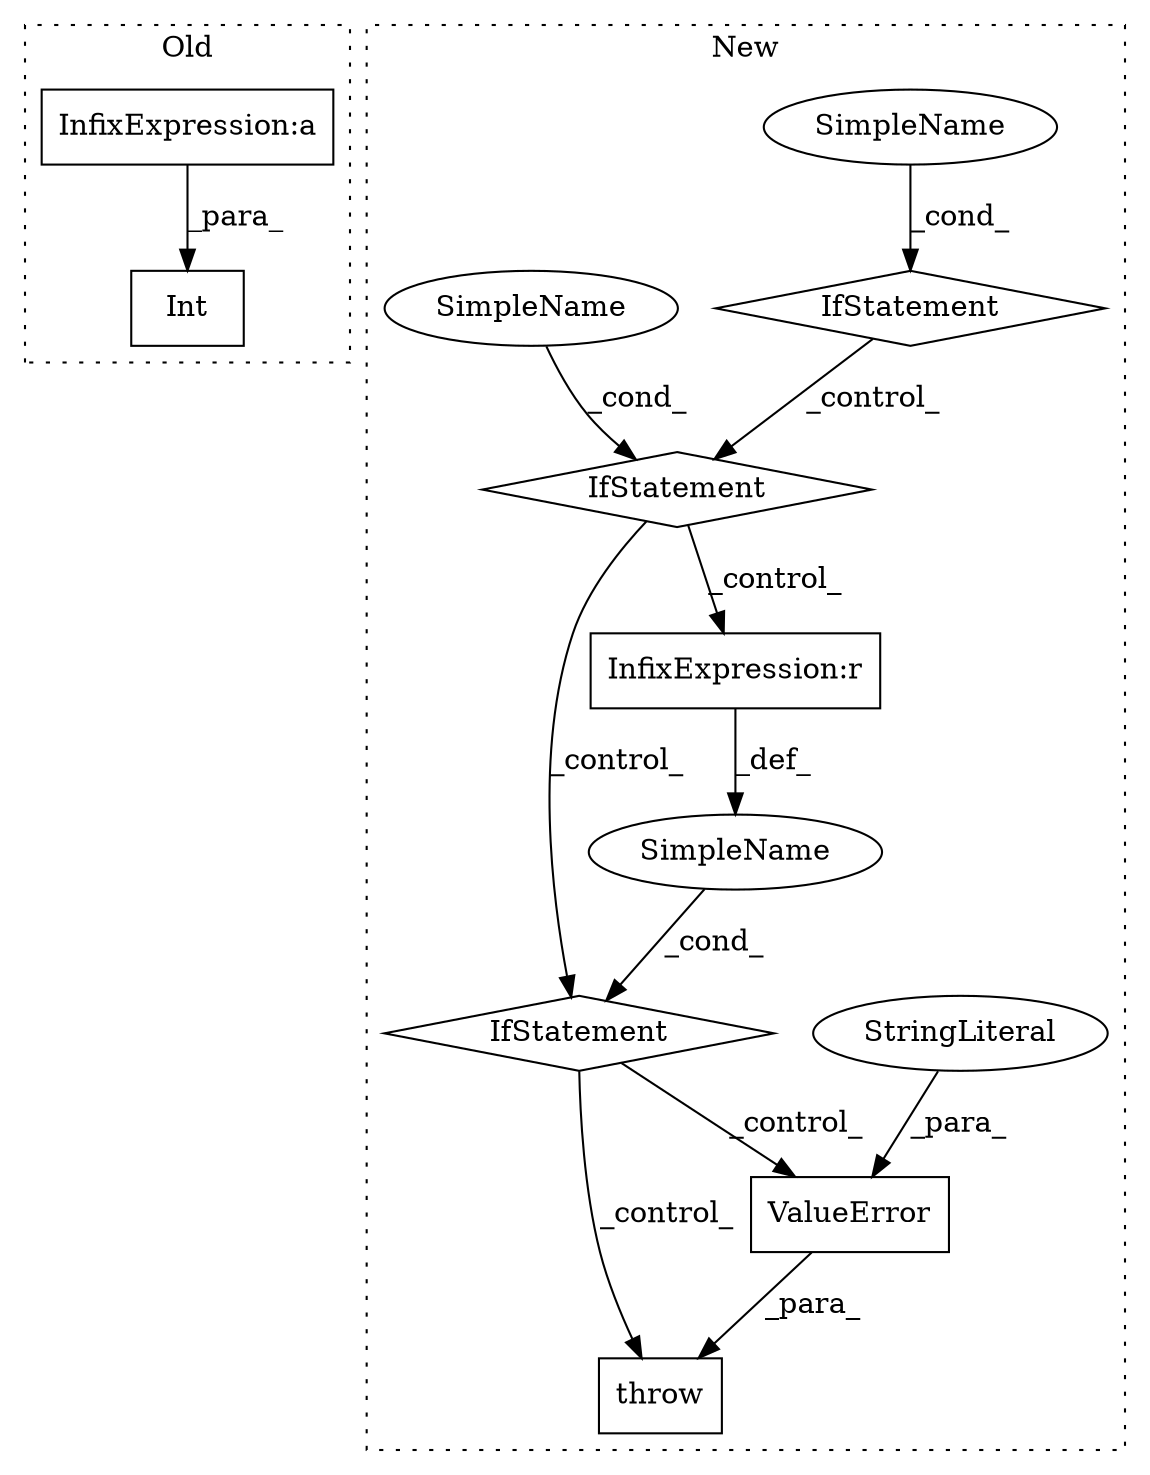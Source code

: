 digraph G {
subgraph cluster0 {
1 [label="Int" a="32" s="712,762" l="4,1" shape="box"];
11 [label="InfixExpression:a" a="27" s="745" l="3" shape="box"];
label = "Old";
style="dotted";
}
subgraph cluster1 {
2 [label="ValueError" a="32" s="1088,1165" l="11,1" shape="box"];
3 [label="throw" a="53" s="1082" l="6" shape="box"];
4 [label="IfStatement" a="25" s="997,1072" l="4,2" shape="diamond"];
5 [label="SimpleName" a="42" s="" l="" shape="ellipse"];
6 [label="InfixExpression:r" a="27" s="1037" l="3" shape="box"];
7 [label="StringLiteral" a="45" s="1099" l="54" shape="ellipse"];
8 [label="IfStatement" a="25" s="621,695" l="8,2" shape="diamond"];
9 [label="SimpleName" a="42" s="" l="" shape="ellipse"];
10 [label="IfStatement" a="25" s="851,885" l="4,2" shape="diamond"];
12 [label="SimpleName" a="42" s="" l="" shape="ellipse"];
label = "New";
style="dotted";
}
2 -> 3 [label="_para_"];
4 -> 2 [label="_control_"];
4 -> 3 [label="_control_"];
5 -> 4 [label="_cond_"];
6 -> 5 [label="_def_"];
7 -> 2 [label="_para_"];
8 -> 10 [label="_control_"];
9 -> 8 [label="_cond_"];
10 -> 4 [label="_control_"];
10 -> 6 [label="_control_"];
11 -> 1 [label="_para_"];
12 -> 10 [label="_cond_"];
}